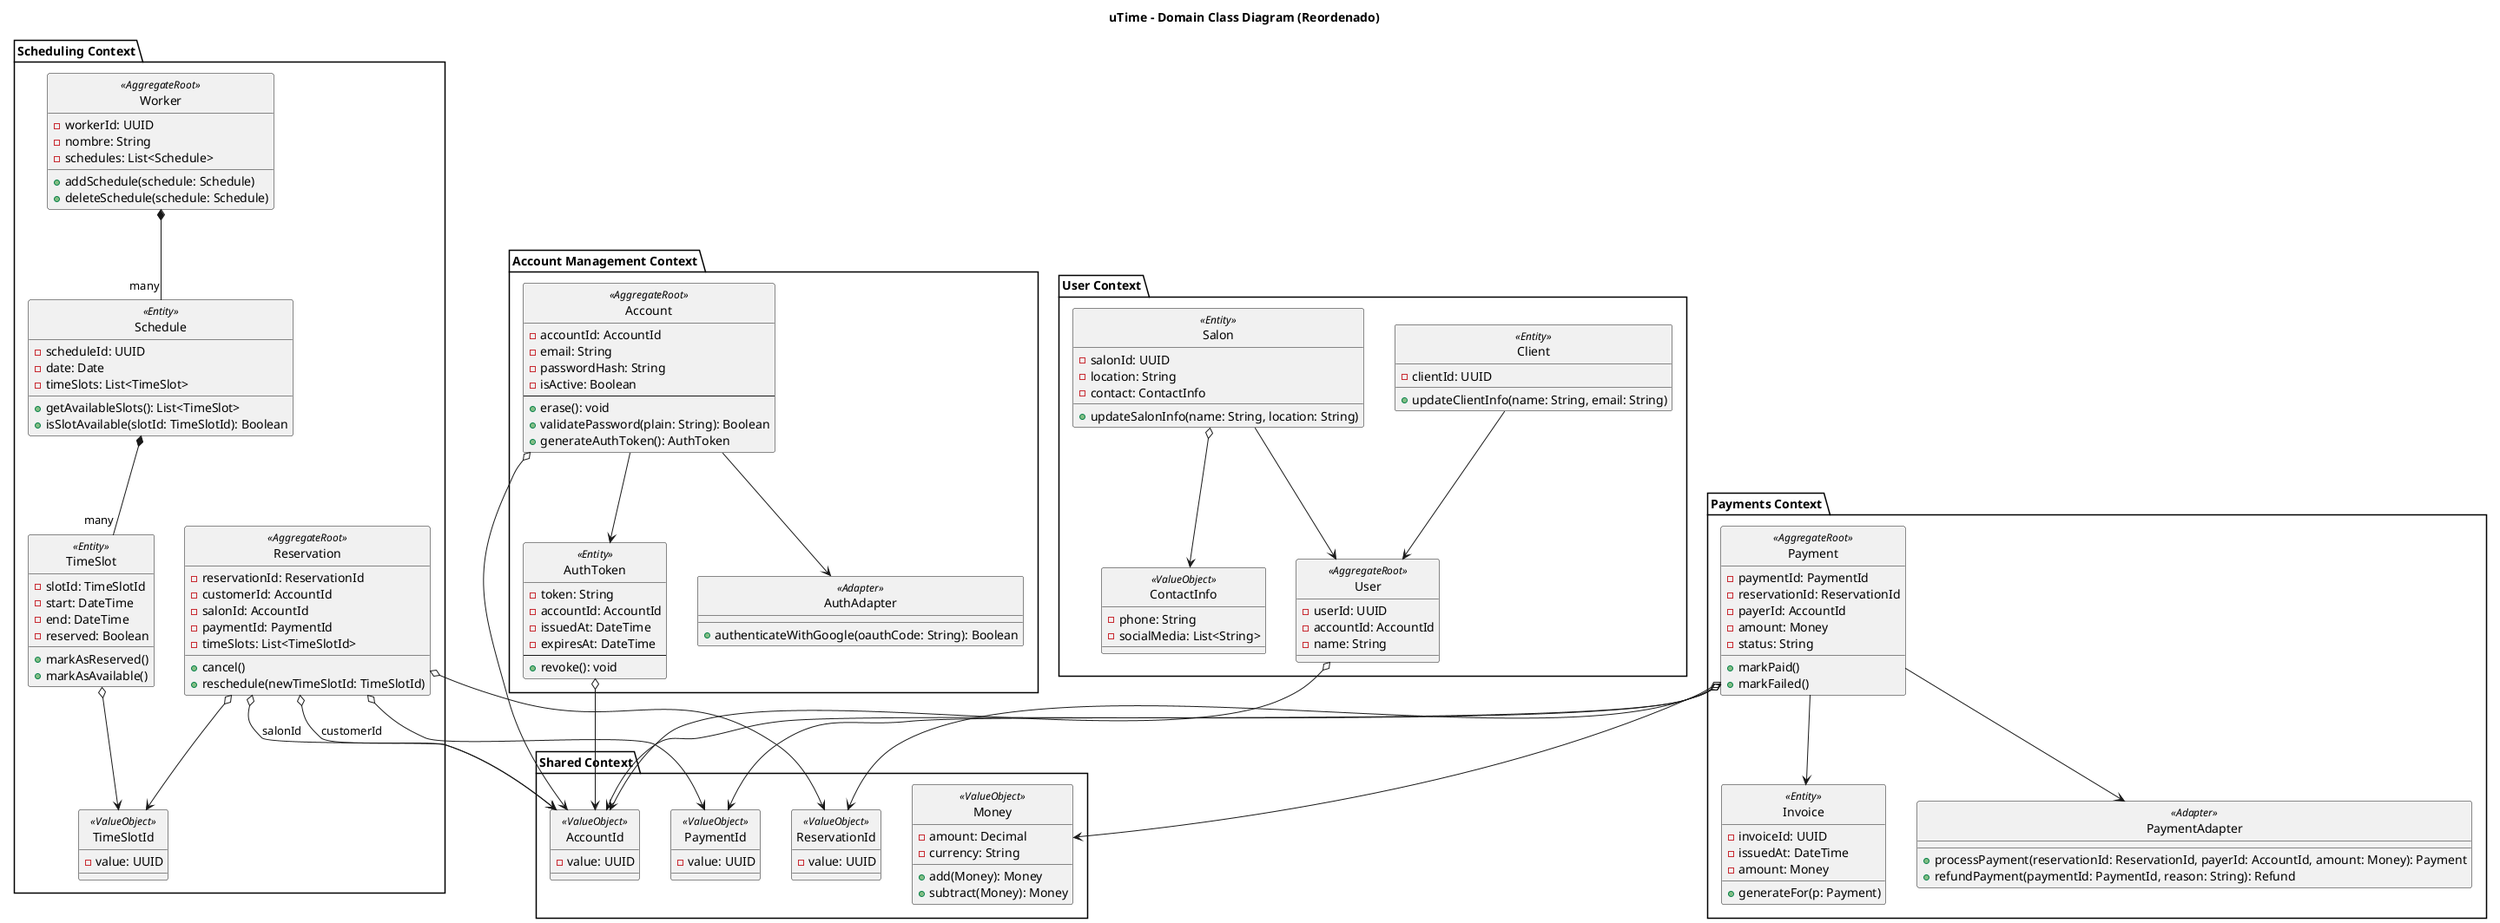 @startuml classDiagram
skinparam style strictuml
title uTime - Domain Class Diagram (Reordenado)

' === Shared Context ===
package "Shared Context" {
  class AccountId <<ValueObject>> {
    - value: UUID
  }

  class ReservationId <<ValueObject>> {
    - value: UUID
  }

  class PaymentId <<ValueObject>> {
    - value: UUID
  }

  class Money <<ValueObject>> {
    - amount: Decimal
    - currency: String
    + add(Money): Money
    + subtract(Money): Money
  }
}

' === Account Management ===
package "Account Management Context" {
  class Account <<AggregateRoot>> {
    - accountId: AccountId
    - email: String
    - passwordHash: String
    - isActive: Boolean
    --
    + erase(): void
    + validatePassword(plain: String): Boolean
    + generateAuthToken(): AuthToken
  }

  class AuthToken <<Entity>> {
    - token: String
    - accountId: AccountId
    - issuedAt: DateTime
    - expiresAt: DateTime
    --
    + revoke(): void
  }

  class AuthAdapter <<Adapter>> {
    + authenticateWithGoogle(oauthCode: String): Boolean
  }

  Account o--> AccountId
  Account --> AuthToken
  Account --> AuthAdapter
  AuthToken o--> AccountId
}

' === User Context ===
package "User Context" {
  class User <<AggregateRoot>> {
    - userId: UUID
    - accountId: AccountId
    - name: String
  }

  class Client <<Entity>> {
    - clientId: UUID
    + updateClientInfo(name: String, email: String)
  }

  class Salon <<Entity>> {
    - salonId: UUID
    - location: String
    - contact: ContactInfo
    + updateSalonInfo(name: String, location: String)
  }

  class ContactInfo <<ValueObject>> {
    - phone: String
    - socialMedia: List<String>
  }

  User o--> AccountId
  Client --> User
  Salon --> User
  Salon o--> ContactInfo
}

' === Scheduling Context ===
package "Scheduling Context" {
  class Worker <<AggregateRoot>> {
    - workerId: UUID
    - nombre: String
    - schedules: List<Schedule>
    + addSchedule(schedule: Schedule)
    + deleteSchedule(schedule: Schedule)
  }

  class Schedule <<Entity>> {
    - scheduleId: UUID
    - date: Date
    - timeSlots: List<TimeSlot>
    + getAvailableSlots(): List<TimeSlot>
    + isSlotAvailable(slotId: TimeSlotId): Boolean
  }

  class TimeSlot <<Entity>> {
    - slotId: TimeSlotId
    - start: DateTime
    - end: DateTime
    - reserved: Boolean
    + markAsReserved()
    + markAsAvailable()
  }

  class TimeSlotId <<ValueObject>> {
    - value: UUID
  }

  class Reservation <<AggregateRoot>> {
    - reservationId: ReservationId
    - customerId: AccountId
    - salonId: AccountId
    - paymentId: PaymentId
    - timeSlots: List<TimeSlotId>
    + cancel()
    + reschedule(newTimeSlotId: TimeSlotId)
  }

  Worker *-- "many" Schedule
  Schedule *-- "many" TimeSlot
  TimeSlot o--> TimeSlotId

  Reservation o--> ReservationId
  Reservation o--> AccountId : customerId
  Reservation o--> AccountId : salonId
  Reservation o--> PaymentId
  Reservation o--> TimeSlotId
}

' === Payments Context ===
package "Payments Context" {
  class Payment <<AggregateRoot>> {
    - paymentId: PaymentId
    - reservationId: ReservationId
    - payerId: AccountId
    - amount: Money
    - status: String
    + markPaid()
    + markFailed()
  }

  class Invoice <<Entity>> {
    - invoiceId: UUID
    - issuedAt: DateTime
    - amount: Money
    + generateFor(p: Payment)
  }

  class PaymentAdapter <<Adapter>> {
    + processPayment(reservationId: ReservationId, payerId: AccountId, amount: Money): Payment
    + refundPayment(paymentId: PaymentId, reason: String): Refund
  }

  Payment o--> PaymentId
  Payment o--> ReservationId
  Payment o--> AccountId
  Payment o--> Money
  Payment --> Invoice
  Payment --> PaymentAdapter
}

@enduml